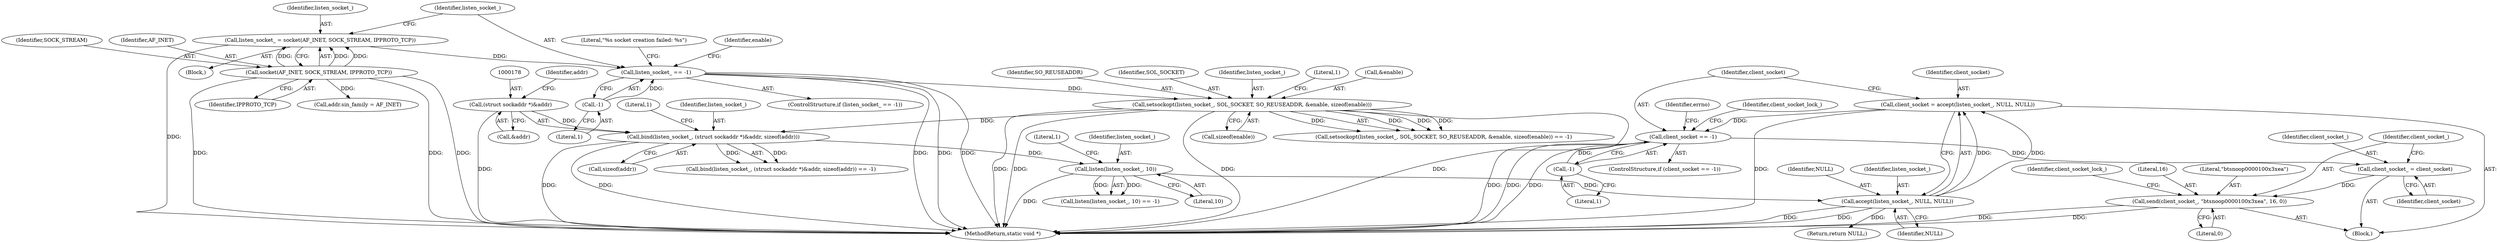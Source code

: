 digraph "0_Android_472271b153c5dc53c28beac55480a8d8434b2d5c_52@API" {
"1000243" [label="(Call,client_socket_ = client_socket)"];
"1000216" [label="(Call,client_socket == -1)"];
"1000209" [label="(Call,client_socket = accept(listen_socket_, NULL, NULL))"];
"1000211" [label="(Call,accept(listen_socket_, NULL, NULL))"];
"1000194" [label="(Call,listen(listen_socket_, 10))"];
"1000175" [label="(Call,bind(listen_socket_, (struct sockaddr *)&addr, sizeof(addr)))"];
"1000136" [label="(Call,setsockopt(listen_socket_, SOL_SOCKET, SO_REUSEADDR, &enable, sizeof(enable)))"];
"1000119" [label="(Call,listen_socket_ == -1)"];
"1000112" [label="(Call,listen_socket_ = socket(AF_INET, SOCK_STREAM, IPPROTO_TCP))"];
"1000114" [label="(Call,socket(AF_INET, SOCK_STREAM, IPPROTO_TCP))"];
"1000121" [label="(Call,-1)"];
"1000177" [label="(Call,(struct sockaddr *)&addr)"];
"1000218" [label="(Call,-1)"];
"1000246" [label="(Call,send(client_socket_, \"btsnoop\0\0\0\0\1\0\0\x3\xea\", 16, 0))"];
"1000114" [label="(Call,socket(AF_INET, SOCK_STREAM, IPPROTO_TCP))"];
"1000137" [label="(Identifier,listen_socket_)"];
"1000184" [label="(Literal,1)"];
"1000136" [label="(Call,setsockopt(listen_socket_, SOL_SOCKET, SO_REUSEADDR, &enable, sizeof(enable)))"];
"1000179" [label="(Call,&addr)"];
"1000217" [label="(Identifier,client_socket)"];
"1000213" [label="(Identifier,NULL)"];
"1000224" [label="(Identifier,errno)"];
"1000214" [label="(Identifier,NULL)"];
"1000239" [label="(Identifier,client_socket_lock_)"];
"1000113" [label="(Identifier,listen_socket_)"];
"1000260" [label="(MethodReturn,static void *)"];
"1000125" [label="(Literal,\"%s socket creation failed: %s\")"];
"1000117" [label="(Identifier,IPPROTO_TCP)"];
"1000219" [label="(Literal,1)"];
"1000216" [label="(Call,client_socket == -1)"];
"1000193" [label="(Call,listen(listen_socket_, 10) == -1)"];
"1000145" [label="(Literal,1)"];
"1000245" [label="(Identifier,client_socket)"];
"1000174" [label="(Call,bind(listen_socket_, (struct sockaddr *)&addr, sizeof(addr)) == -1)"];
"1000116" [label="(Identifier,SOCK_STREAM)"];
"1000243" [label="(Call,client_socket_ = client_socket)"];
"1000246" [label="(Call,send(client_socket_, \"btsnoop\0\0\0\0\1\0\0\x3\xea\", 16, 0))"];
"1000215" [label="(ControlStructure,if (client_socket == -1))"];
"1000132" [label="(Identifier,enable)"];
"1000120" [label="(Identifier,listen_socket_)"];
"1000248" [label="(Literal,\"btsnoop\0\0\0\0\1\0\0\x3\xea\")"];
"1000196" [label="(Literal,10)"];
"1000181" [label="(Call,sizeof(addr))"];
"1000177" [label="(Call,(struct sockaddr *)&addr)"];
"1000115" [label="(Identifier,AF_INET)"];
"1000212" [label="(Identifier,listen_socket_)"];
"1000142" [label="(Call,sizeof(enable))"];
"1000209" [label="(Call,client_socket = accept(listen_socket_, NULL, NULL))"];
"1000247" [label="(Identifier,client_socket_)"];
"1000195" [label="(Identifier,listen_socket_)"];
"1000198" [label="(Literal,1)"];
"1000112" [label="(Call,listen_socket_ = socket(AF_INET, SOCK_STREAM, IPPROTO_TCP))"];
"1000103" [label="(Block,)"];
"1000207" [label="(Block,)"];
"1000175" [label="(Call,bind(listen_socket_, (struct sockaddr *)&addr, sizeof(addr)))"];
"1000194" [label="(Call,listen(listen_socket_, 10))"];
"1000176" [label="(Identifier,listen_socket_)"];
"1000118" [label="(ControlStructure,if (listen_socket_ == -1))"];
"1000244" [label="(Identifier,client_socket_)"];
"1000140" [label="(Call,&enable)"];
"1000253" [label="(Identifier,client_socket_lock_)"];
"1000135" [label="(Call,setsockopt(listen_socket_, SOL_SOCKET, SO_REUSEADDR, &enable, sizeof(enable)) == -1)"];
"1000139" [label="(Identifier,SO_REUSEADDR)"];
"1000182" [label="(Identifier,addr)"];
"1000121" [label="(Call,-1)"];
"1000119" [label="(Call,listen_socket_ == -1)"];
"1000218" [label="(Call,-1)"];
"1000250" [label="(Literal,0)"];
"1000122" [label="(Literal,1)"];
"1000249" [label="(Literal,16)"];
"1000210" [label="(Identifier,client_socket)"];
"1000138" [label="(Identifier,SOL_SOCKET)"];
"1000154" [label="(Call,addr.sin_family = AF_INET)"];
"1000211" [label="(Call,accept(listen_socket_, NULL, NULL))"];
"1000258" [label="(Return,return NULL;)"];
"1000243" -> "1000207"  [label="AST: "];
"1000243" -> "1000245"  [label="CFG: "];
"1000244" -> "1000243"  [label="AST: "];
"1000245" -> "1000243"  [label="AST: "];
"1000247" -> "1000243"  [label="CFG: "];
"1000216" -> "1000243"  [label="DDG: "];
"1000243" -> "1000246"  [label="DDG: "];
"1000216" -> "1000215"  [label="AST: "];
"1000216" -> "1000218"  [label="CFG: "];
"1000217" -> "1000216"  [label="AST: "];
"1000218" -> "1000216"  [label="AST: "];
"1000224" -> "1000216"  [label="CFG: "];
"1000239" -> "1000216"  [label="CFG: "];
"1000216" -> "1000260"  [label="DDG: "];
"1000216" -> "1000260"  [label="DDG: "];
"1000216" -> "1000260"  [label="DDG: "];
"1000209" -> "1000216"  [label="DDG: "];
"1000218" -> "1000216"  [label="DDG: "];
"1000209" -> "1000207"  [label="AST: "];
"1000209" -> "1000211"  [label="CFG: "];
"1000210" -> "1000209"  [label="AST: "];
"1000211" -> "1000209"  [label="AST: "];
"1000217" -> "1000209"  [label="CFG: "];
"1000209" -> "1000260"  [label="DDG: "];
"1000211" -> "1000209"  [label="DDG: "];
"1000211" -> "1000209"  [label="DDG: "];
"1000211" -> "1000214"  [label="CFG: "];
"1000212" -> "1000211"  [label="AST: "];
"1000213" -> "1000211"  [label="AST: "];
"1000214" -> "1000211"  [label="AST: "];
"1000211" -> "1000260"  [label="DDG: "];
"1000211" -> "1000260"  [label="DDG: "];
"1000194" -> "1000211"  [label="DDG: "];
"1000211" -> "1000258"  [label="DDG: "];
"1000194" -> "1000193"  [label="AST: "];
"1000194" -> "1000196"  [label="CFG: "];
"1000195" -> "1000194"  [label="AST: "];
"1000196" -> "1000194"  [label="AST: "];
"1000198" -> "1000194"  [label="CFG: "];
"1000194" -> "1000260"  [label="DDG: "];
"1000194" -> "1000193"  [label="DDG: "];
"1000194" -> "1000193"  [label="DDG: "];
"1000175" -> "1000194"  [label="DDG: "];
"1000175" -> "1000174"  [label="AST: "];
"1000175" -> "1000181"  [label="CFG: "];
"1000176" -> "1000175"  [label="AST: "];
"1000177" -> "1000175"  [label="AST: "];
"1000181" -> "1000175"  [label="AST: "];
"1000184" -> "1000175"  [label="CFG: "];
"1000175" -> "1000260"  [label="DDG: "];
"1000175" -> "1000260"  [label="DDG: "];
"1000175" -> "1000174"  [label="DDG: "];
"1000175" -> "1000174"  [label="DDG: "];
"1000136" -> "1000175"  [label="DDG: "];
"1000177" -> "1000175"  [label="DDG: "];
"1000136" -> "1000135"  [label="AST: "];
"1000136" -> "1000142"  [label="CFG: "];
"1000137" -> "1000136"  [label="AST: "];
"1000138" -> "1000136"  [label="AST: "];
"1000139" -> "1000136"  [label="AST: "];
"1000140" -> "1000136"  [label="AST: "];
"1000142" -> "1000136"  [label="AST: "];
"1000145" -> "1000136"  [label="CFG: "];
"1000136" -> "1000260"  [label="DDG: "];
"1000136" -> "1000260"  [label="DDG: "];
"1000136" -> "1000260"  [label="DDG: "];
"1000136" -> "1000260"  [label="DDG: "];
"1000136" -> "1000135"  [label="DDG: "];
"1000136" -> "1000135"  [label="DDG: "];
"1000136" -> "1000135"  [label="DDG: "];
"1000136" -> "1000135"  [label="DDG: "];
"1000119" -> "1000136"  [label="DDG: "];
"1000119" -> "1000118"  [label="AST: "];
"1000119" -> "1000121"  [label="CFG: "];
"1000120" -> "1000119"  [label="AST: "];
"1000121" -> "1000119"  [label="AST: "];
"1000125" -> "1000119"  [label="CFG: "];
"1000132" -> "1000119"  [label="CFG: "];
"1000119" -> "1000260"  [label="DDG: "];
"1000119" -> "1000260"  [label="DDG: "];
"1000119" -> "1000260"  [label="DDG: "];
"1000112" -> "1000119"  [label="DDG: "];
"1000121" -> "1000119"  [label="DDG: "];
"1000112" -> "1000103"  [label="AST: "];
"1000112" -> "1000114"  [label="CFG: "];
"1000113" -> "1000112"  [label="AST: "];
"1000114" -> "1000112"  [label="AST: "];
"1000120" -> "1000112"  [label="CFG: "];
"1000112" -> "1000260"  [label="DDG: "];
"1000114" -> "1000112"  [label="DDG: "];
"1000114" -> "1000112"  [label="DDG: "];
"1000114" -> "1000112"  [label="DDG: "];
"1000114" -> "1000117"  [label="CFG: "];
"1000115" -> "1000114"  [label="AST: "];
"1000116" -> "1000114"  [label="AST: "];
"1000117" -> "1000114"  [label="AST: "];
"1000114" -> "1000260"  [label="DDG: "];
"1000114" -> "1000260"  [label="DDG: "];
"1000114" -> "1000260"  [label="DDG: "];
"1000114" -> "1000154"  [label="DDG: "];
"1000121" -> "1000122"  [label="CFG: "];
"1000122" -> "1000121"  [label="AST: "];
"1000177" -> "1000179"  [label="CFG: "];
"1000178" -> "1000177"  [label="AST: "];
"1000179" -> "1000177"  [label="AST: "];
"1000182" -> "1000177"  [label="CFG: "];
"1000177" -> "1000260"  [label="DDG: "];
"1000218" -> "1000219"  [label="CFG: "];
"1000219" -> "1000218"  [label="AST: "];
"1000246" -> "1000207"  [label="AST: "];
"1000246" -> "1000250"  [label="CFG: "];
"1000247" -> "1000246"  [label="AST: "];
"1000248" -> "1000246"  [label="AST: "];
"1000249" -> "1000246"  [label="AST: "];
"1000250" -> "1000246"  [label="AST: "];
"1000253" -> "1000246"  [label="CFG: "];
"1000246" -> "1000260"  [label="DDG: "];
"1000246" -> "1000260"  [label="DDG: "];
}
